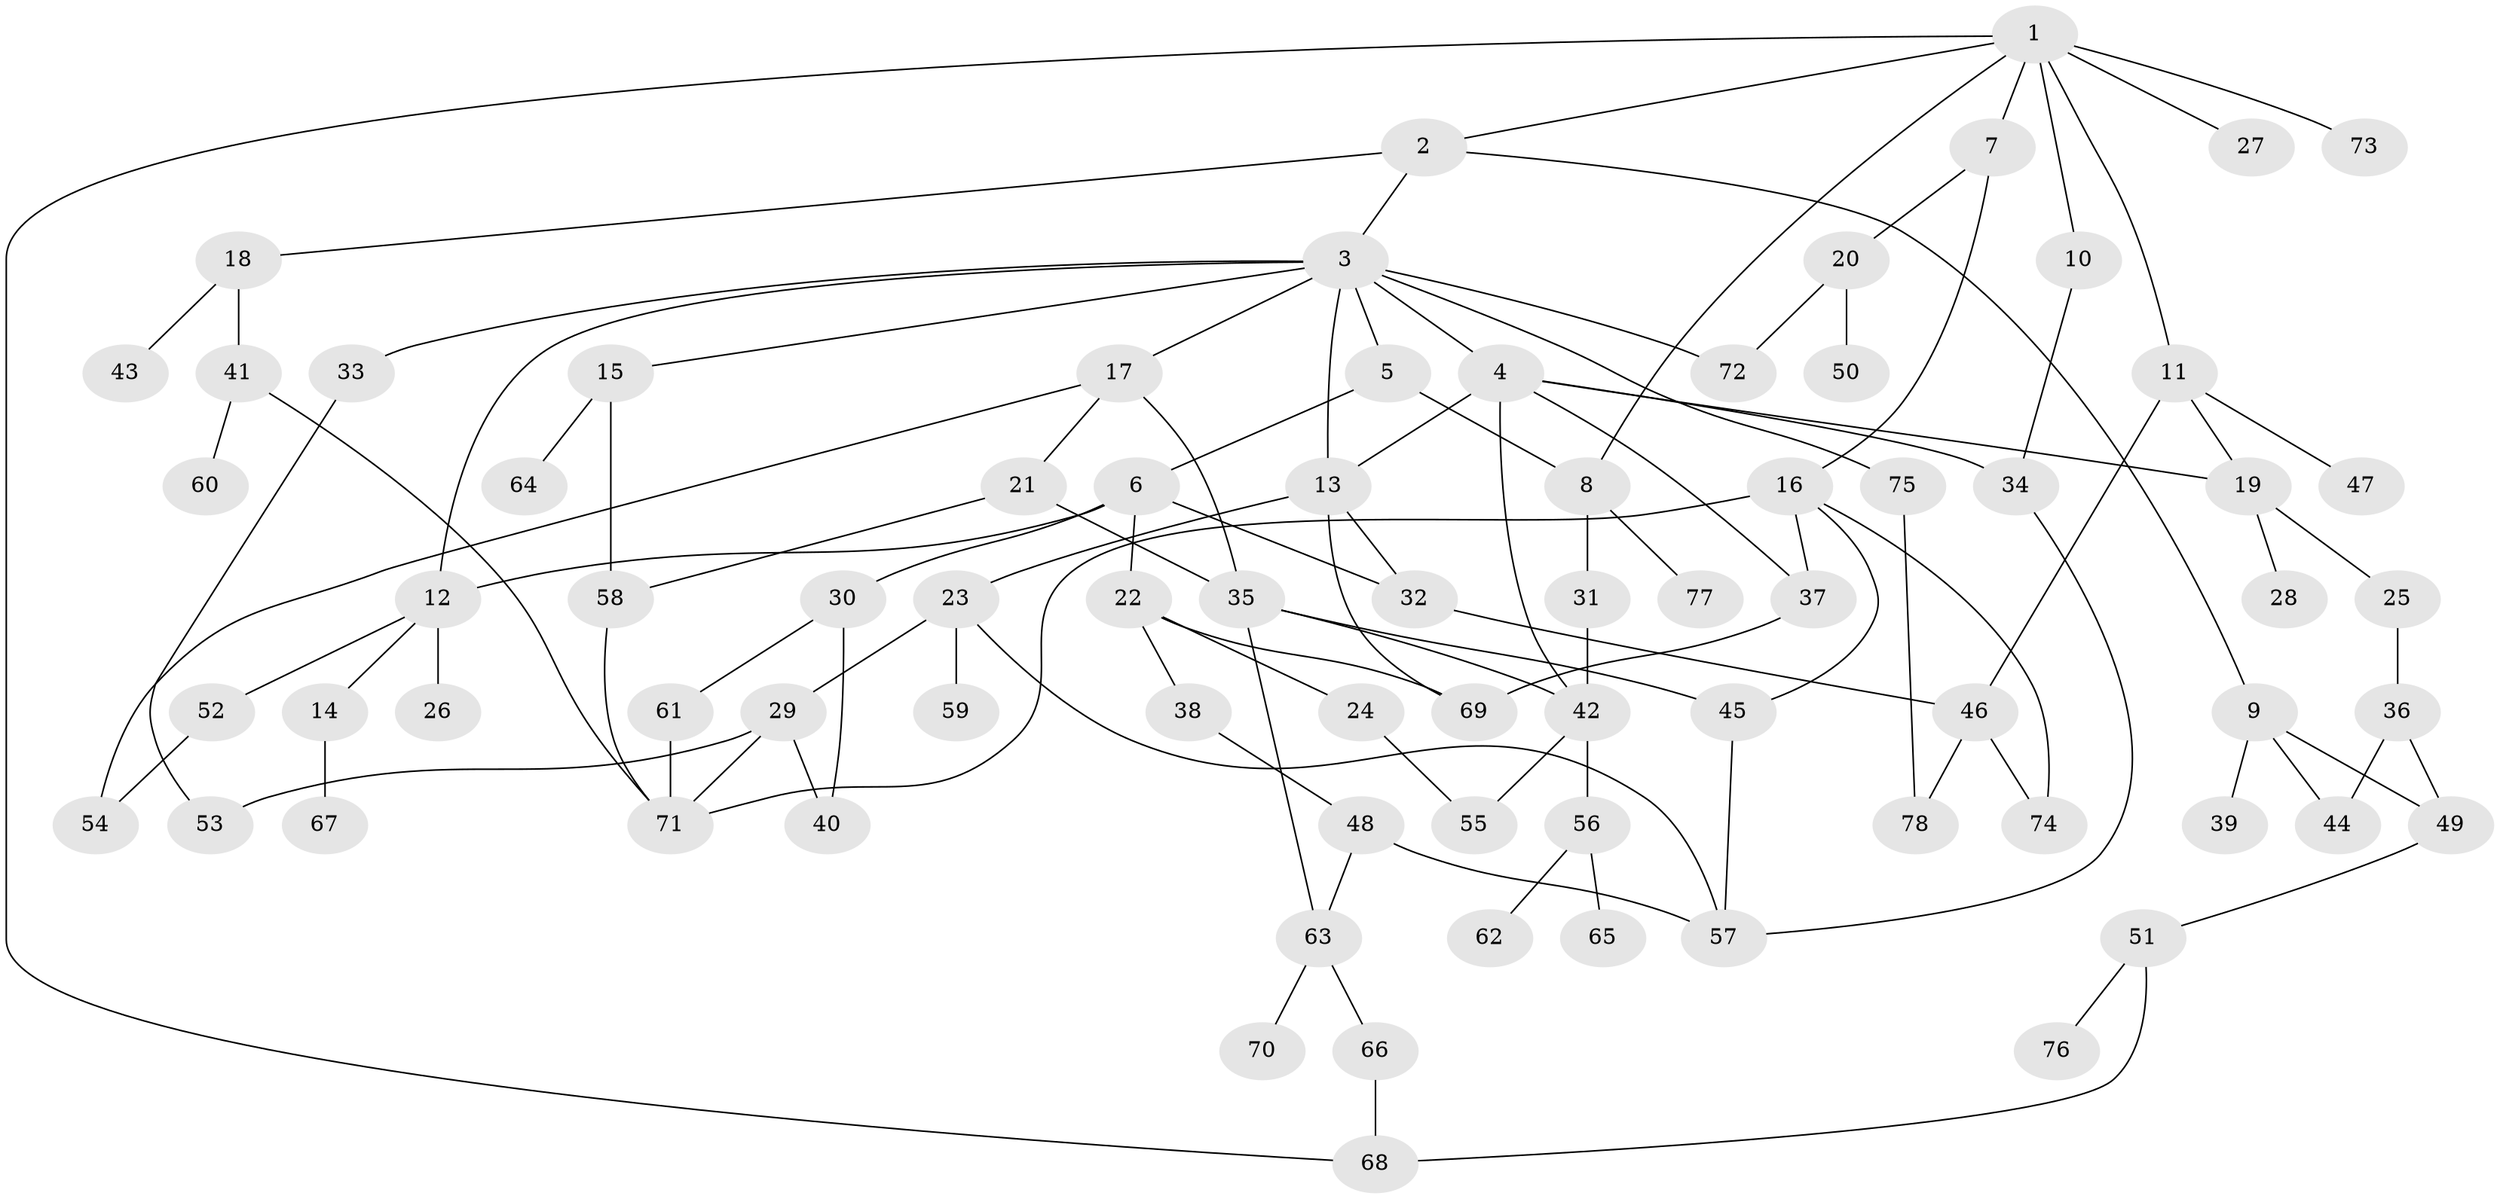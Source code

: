 // coarse degree distribution, {7: 0.0392156862745098, 4: 0.1568627450980392, 10: 0.0196078431372549, 6: 0.058823529411764705, 3: 0.2549019607843137, 5: 0.0784313725490196, 1: 0.17647058823529413, 2: 0.21568627450980393}
// Generated by graph-tools (version 1.1) at 2025/23/03/03/25 07:23:32]
// undirected, 78 vertices, 111 edges
graph export_dot {
graph [start="1"]
  node [color=gray90,style=filled];
  1;
  2;
  3;
  4;
  5;
  6;
  7;
  8;
  9;
  10;
  11;
  12;
  13;
  14;
  15;
  16;
  17;
  18;
  19;
  20;
  21;
  22;
  23;
  24;
  25;
  26;
  27;
  28;
  29;
  30;
  31;
  32;
  33;
  34;
  35;
  36;
  37;
  38;
  39;
  40;
  41;
  42;
  43;
  44;
  45;
  46;
  47;
  48;
  49;
  50;
  51;
  52;
  53;
  54;
  55;
  56;
  57;
  58;
  59;
  60;
  61;
  62;
  63;
  64;
  65;
  66;
  67;
  68;
  69;
  70;
  71;
  72;
  73;
  74;
  75;
  76;
  77;
  78;
  1 -- 2;
  1 -- 7;
  1 -- 10;
  1 -- 11;
  1 -- 27;
  1 -- 73;
  1 -- 68;
  1 -- 8;
  2 -- 3;
  2 -- 9;
  2 -- 18;
  3 -- 4;
  3 -- 5;
  3 -- 13;
  3 -- 15;
  3 -- 17;
  3 -- 33;
  3 -- 75;
  3 -- 72;
  3 -- 12;
  4 -- 19;
  4 -- 13;
  4 -- 37;
  4 -- 42;
  4 -- 34;
  5 -- 6;
  5 -- 8;
  6 -- 12;
  6 -- 22;
  6 -- 30;
  6 -- 32;
  7 -- 16;
  7 -- 20;
  8 -- 31;
  8 -- 77;
  9 -- 39;
  9 -- 49;
  9 -- 44;
  10 -- 34;
  11 -- 19;
  11 -- 46;
  11 -- 47;
  12 -- 14;
  12 -- 26;
  12 -- 52;
  13 -- 23;
  13 -- 32;
  13 -- 69;
  14 -- 67;
  15 -- 58;
  15 -- 64;
  16 -- 37;
  16 -- 45;
  16 -- 74;
  16 -- 71;
  17 -- 21;
  17 -- 35;
  17 -- 54;
  18 -- 41;
  18 -- 43;
  19 -- 25;
  19 -- 28;
  20 -- 50;
  20 -- 72;
  21 -- 58;
  21 -- 35;
  22 -- 24;
  22 -- 38;
  22 -- 69;
  23 -- 29;
  23 -- 59;
  23 -- 57;
  24 -- 55;
  25 -- 36;
  29 -- 40;
  29 -- 71;
  29 -- 53;
  30 -- 61;
  30 -- 40;
  31 -- 42;
  32 -- 46;
  33 -- 53;
  34 -- 57;
  35 -- 45;
  35 -- 42;
  35 -- 63;
  36 -- 44;
  36 -- 49;
  37 -- 69;
  38 -- 48;
  41 -- 60;
  41 -- 71;
  42 -- 55;
  42 -- 56;
  45 -- 57;
  46 -- 74;
  46 -- 78;
  48 -- 63;
  48 -- 57;
  49 -- 51;
  51 -- 68;
  51 -- 76;
  52 -- 54;
  56 -- 62;
  56 -- 65;
  58 -- 71;
  61 -- 71;
  63 -- 66;
  63 -- 70;
  66 -- 68;
  75 -- 78;
}
